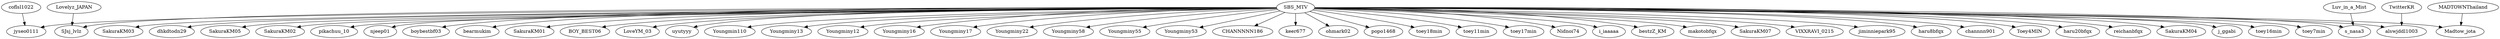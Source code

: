 strict digraph {
"SBS_MTV" -> "i_iaaaaa"
"SBS_MTV" -> "bestzZ_KM"
"SBS_MTV" -> "makotobfqx"
"SBS_MTV" -> "SakuraKM07"
"SBS_MTV" -> "SakuraKM07"
"SBS_MTV" -> "makotobfqx"
"SBS_MTV" -> "VIXXRAVI_0215"
"SBS_MTV" -> "jiminniepark95"
"SBS_MTV" -> "haru8bfqx"
"SBS_MTV" -> "jyseo0111"
"SBS_MTV" -> "channnn901"
"SBS_MTV" -> "Toey4MIN"
"SBS_MTV" -> "haru20bfqx"
"SBS_MTV" -> "reichanbfqx"
"SBS_MTV" -> "SakuraKM04"
"SBS_MTV" -> "j_ggabi"
"SBS_MTV" -> "toey16min"
"SBS_MTV" -> "toey7min"
"SBS_MTV" -> "SakuraKM03"
"SBS_MTV" -> "dhkdtodn29"
"SBS_MTV" -> "SakuraKM05"
"SBS_MTV" -> "SakuraKM02"
"SBS_MTV" -> "pikachuu_10"
"SBS_MTV" -> "njeep01"
"SBS_MTV" -> "boybestbf03"
"SBS_MTV" -> "SJsj_lvlz"
"SBS_MTV" -> "bearmukim"
"SBS_MTV" -> "SakuraKM01"
"SBS_MTV" -> "BOY_BEST06"
"SBS_MTV" -> "BOY_BEST06"
"SBS_MTV" -> "s_nasa3"
"SBS_MTV" -> "LoveYM_03"
"SBS_MTV" -> "uyutyyy"
"SBS_MTV" -> "Youngmin110"
"SBS_MTV" -> "Youngminy13"
"SBS_MTV" -> "Youngminy12"
"SBS_MTV" -> "Youngminy16"
"SBS_MTV" -> "Youngminy17"
"SBS_MTV" -> "Youngminy22"
"SBS_MTV" -> "Youngminy58"
"SBS_MTV" -> "Youngminy55"
"SBS_MTV" -> "Youngminy53"
"SBS_MTV" -> "CHANNNNN186"
"SBS_MTV" -> "alswjddl1003"
"SBS_MTV" -> "SakuraKM01"
"SBS_MTV" -> "Madtow_jota"
"SBS_MTV" -> "SakuraKM07"
"SBS_MTV" -> "SakuraKM07"
"SBS_MTV" -> "keer677"
"SBS_MTV" -> "ohmark02"
"SBS_MTV" -> "popo1468"
"SBS_MTV" -> "SakuraKM01"
"SBS_MTV" -> "toey18min"
"SBS_MTV" -> "toey11min"
"SBS_MTV" -> "toey17min"
"SBS_MTV" -> "SakuraKM03"
"SBS_MTV" -> "Nidnoi74"
"coflsl1022" -> "jyseo0111"
"Lovelyz_JAPAN" -> "SJsj_lvlz"
"Luv_in_a_Mist" -> "s_nasa3"
"TwitterKR" -> "alswjddl1003"
"MADTOWNThailand" -> "Madtow_jota"
}